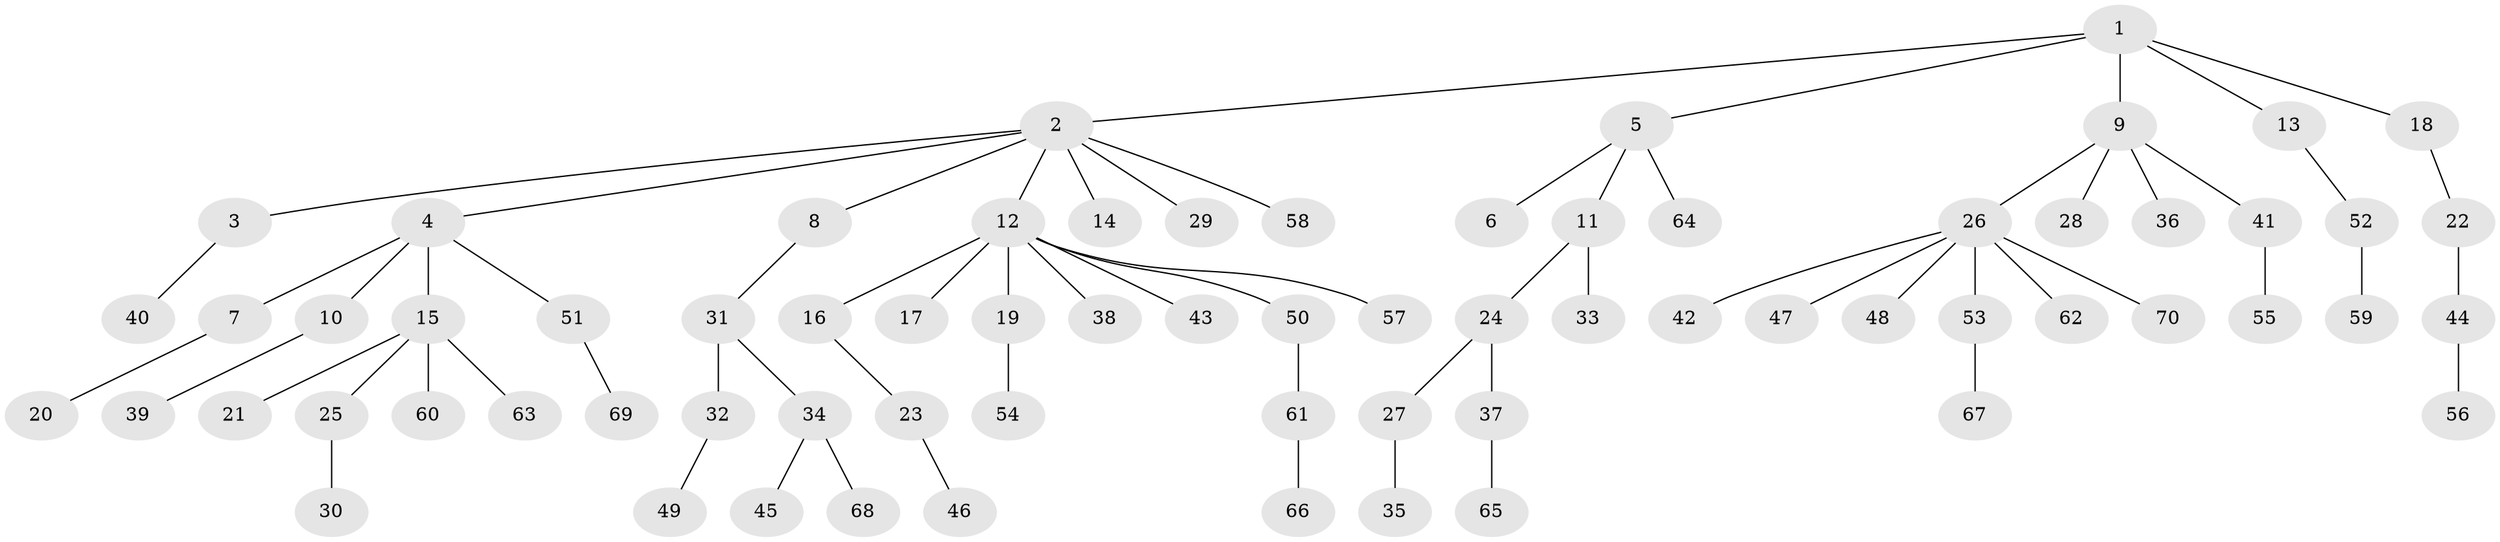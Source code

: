 // coarse degree distribution, {3: 0.06818181818181818, 5: 0.045454545454545456, 7: 0.045454545454545456, 1: 0.6590909090909091, 2: 0.11363636363636363, 4: 0.045454545454545456, 6: 0.022727272727272728}
// Generated by graph-tools (version 1.1) at 2025/37/03/04/25 23:37:27]
// undirected, 70 vertices, 69 edges
graph export_dot {
  node [color=gray90,style=filled];
  1;
  2;
  3;
  4;
  5;
  6;
  7;
  8;
  9;
  10;
  11;
  12;
  13;
  14;
  15;
  16;
  17;
  18;
  19;
  20;
  21;
  22;
  23;
  24;
  25;
  26;
  27;
  28;
  29;
  30;
  31;
  32;
  33;
  34;
  35;
  36;
  37;
  38;
  39;
  40;
  41;
  42;
  43;
  44;
  45;
  46;
  47;
  48;
  49;
  50;
  51;
  52;
  53;
  54;
  55;
  56;
  57;
  58;
  59;
  60;
  61;
  62;
  63;
  64;
  65;
  66;
  67;
  68;
  69;
  70;
  1 -- 2;
  1 -- 5;
  1 -- 9;
  1 -- 13;
  1 -- 18;
  2 -- 3;
  2 -- 4;
  2 -- 8;
  2 -- 12;
  2 -- 14;
  2 -- 29;
  2 -- 58;
  3 -- 40;
  4 -- 7;
  4 -- 10;
  4 -- 15;
  4 -- 51;
  5 -- 6;
  5 -- 11;
  5 -- 64;
  7 -- 20;
  8 -- 31;
  9 -- 26;
  9 -- 28;
  9 -- 36;
  9 -- 41;
  10 -- 39;
  11 -- 24;
  11 -- 33;
  12 -- 16;
  12 -- 17;
  12 -- 19;
  12 -- 38;
  12 -- 43;
  12 -- 50;
  12 -- 57;
  13 -- 52;
  15 -- 21;
  15 -- 25;
  15 -- 60;
  15 -- 63;
  16 -- 23;
  18 -- 22;
  19 -- 54;
  22 -- 44;
  23 -- 46;
  24 -- 27;
  24 -- 37;
  25 -- 30;
  26 -- 42;
  26 -- 47;
  26 -- 48;
  26 -- 53;
  26 -- 62;
  26 -- 70;
  27 -- 35;
  31 -- 32;
  31 -- 34;
  32 -- 49;
  34 -- 45;
  34 -- 68;
  37 -- 65;
  41 -- 55;
  44 -- 56;
  50 -- 61;
  51 -- 69;
  52 -- 59;
  53 -- 67;
  61 -- 66;
}
